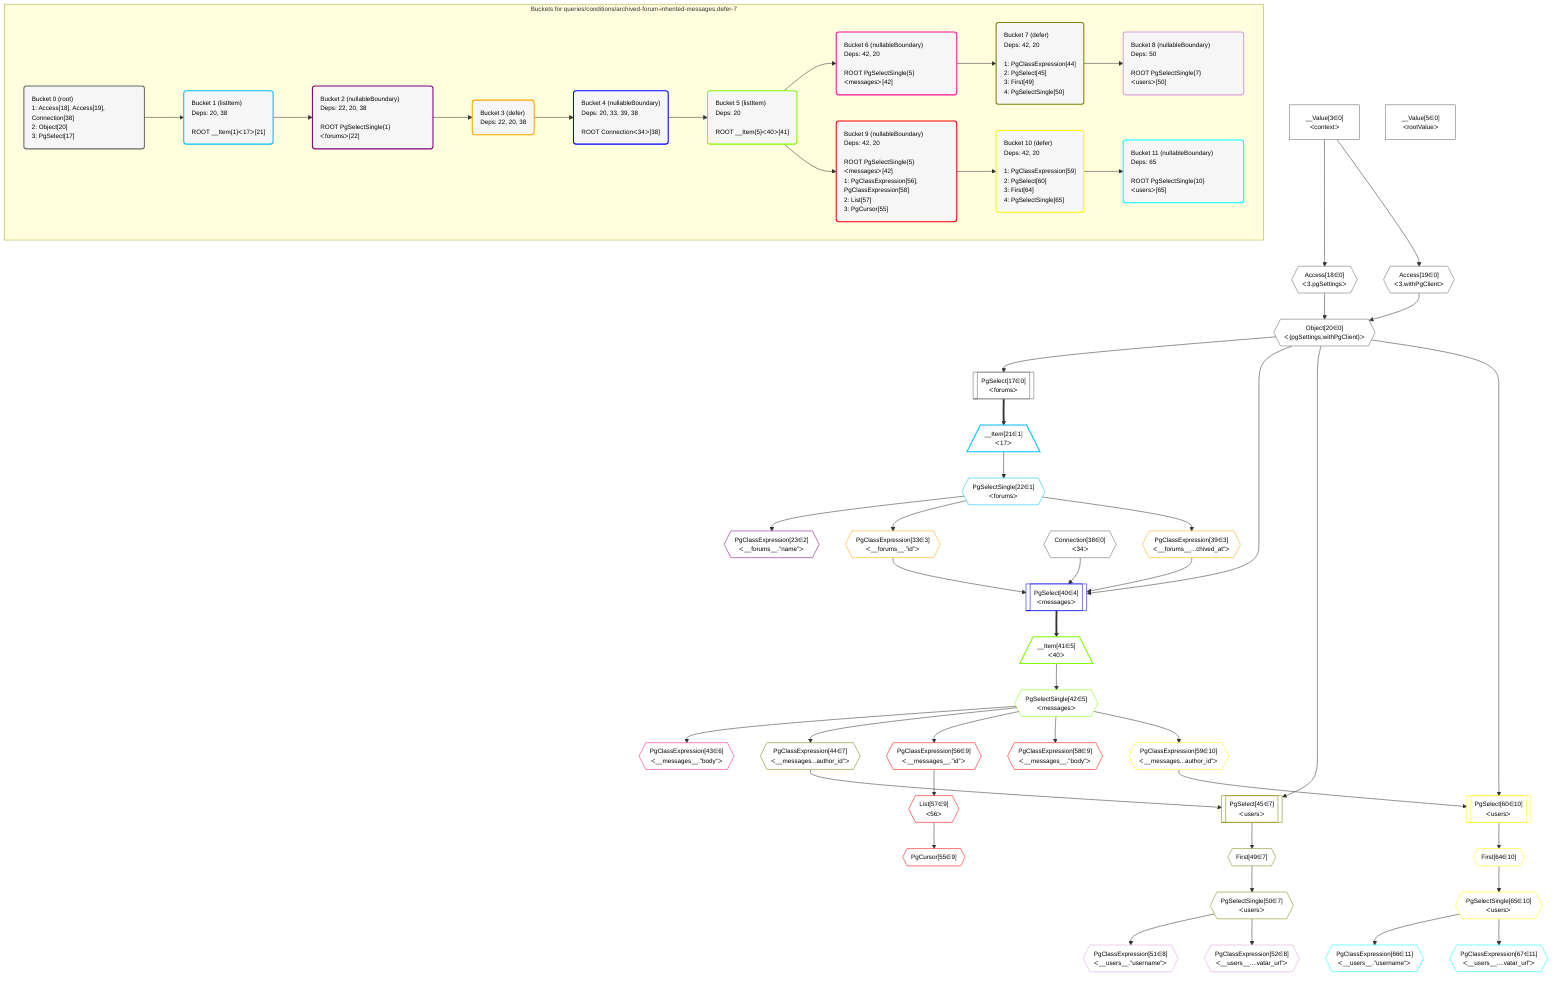 %%{init: {'themeVariables': { 'fontSize': '12px'}}}%%
graph TD
    classDef path fill:#eee,stroke:#000,color:#000
    classDef plan fill:#fff,stroke-width:1px,color:#000
    classDef itemplan fill:#fff,stroke-width:2px,color:#000
    classDef unbatchedplan fill:#dff,stroke-width:1px,color:#000
    classDef sideeffectplan fill:#fcc,stroke-width:2px,color:#000
    classDef bucket fill:#f6f6f6,color:#000,stroke-width:2px,text-align:left


    %% define steps
    __Value3["__Value[3∈0]<br />ᐸcontextᐳ"]:::plan
    __Value5["__Value[5∈0]<br />ᐸrootValueᐳ"]:::plan
    Access18{{"Access[18∈0]<br />ᐸ3.pgSettingsᐳ"}}:::plan
    Access19{{"Access[19∈0]<br />ᐸ3.withPgClientᐳ"}}:::plan
    Object20{{"Object[20∈0]<br />ᐸ{pgSettings,withPgClient}ᐳ"}}:::plan
    PgSelect17[["PgSelect[17∈0]<br />ᐸforumsᐳ"]]:::plan
    __Item21[/"__Item[21∈1]<br />ᐸ17ᐳ"\]:::itemplan
    PgSelectSingle22{{"PgSelectSingle[22∈1]<br />ᐸforumsᐳ"}}:::plan
    PgClassExpression23{{"PgClassExpression[23∈2]<br />ᐸ__forums__.”name”ᐳ"}}:::plan
    PgClassExpression33{{"PgClassExpression[33∈3]<br />ᐸ__forums__.”id”ᐳ"}}:::plan
    Connection38{{"Connection[38∈0]<br />ᐸ34ᐳ"}}:::plan
    PgClassExpression39{{"PgClassExpression[39∈3]<br />ᐸ__forums__...chived_at”ᐳ"}}:::plan
    PgSelect40[["PgSelect[40∈4]<br />ᐸmessagesᐳ"]]:::plan
    __Item41[/"__Item[41∈5]<br />ᐸ40ᐳ"\]:::itemplan
    PgSelectSingle42{{"PgSelectSingle[42∈5]<br />ᐸmessagesᐳ"}}:::plan
    PgClassExpression43{{"PgClassExpression[43∈6]<br />ᐸ__messages__.”body”ᐳ"}}:::plan
    PgClassExpression44{{"PgClassExpression[44∈7]<br />ᐸ__messages...author_id”ᐳ"}}:::plan
    PgSelect45[["PgSelect[45∈7]<br />ᐸusersᐳ"]]:::plan
    First49{{"First[49∈7]"}}:::plan
    PgSelectSingle50{{"PgSelectSingle[50∈7]<br />ᐸusersᐳ"}}:::plan
    PgClassExpression51{{"PgClassExpression[51∈8]<br />ᐸ__users__.”username”ᐳ"}}:::plan
    PgClassExpression52{{"PgClassExpression[52∈8]<br />ᐸ__users__....vatar_url”ᐳ"}}:::plan
    PgClassExpression56{{"PgClassExpression[56∈9]<br />ᐸ__messages__.”id”ᐳ"}}:::plan
    List57{{"List[57∈9]<br />ᐸ56ᐳ"}}:::plan
    PgCursor55{{"PgCursor[55∈9]"}}:::plan
    PgClassExpression58{{"PgClassExpression[58∈9]<br />ᐸ__messages__.”body”ᐳ"}}:::plan
    PgClassExpression59{{"PgClassExpression[59∈10]<br />ᐸ__messages...author_id”ᐳ"}}:::plan
    PgSelect60[["PgSelect[60∈10]<br />ᐸusersᐳ"]]:::plan
    First64{{"First[64∈10]"}}:::plan
    PgSelectSingle65{{"PgSelectSingle[65∈10]<br />ᐸusersᐳ"}}:::plan
    PgClassExpression66{{"PgClassExpression[66∈11]<br />ᐸ__users__.”username”ᐳ"}}:::plan
    PgClassExpression67{{"PgClassExpression[67∈11]<br />ᐸ__users__....vatar_url”ᐳ"}}:::plan

    %% plan dependencies
    __Value3 --> Access18
    __Value3 --> Access19
    Access18 & Access19 --> Object20
    Object20 --> PgSelect17
    PgSelect17 ==> __Item21
    __Item21 --> PgSelectSingle22
    PgSelectSingle22 --> PgClassExpression23
    PgSelectSingle22 --> PgClassExpression33
    PgSelectSingle22 --> PgClassExpression39
    Object20 & PgClassExpression33 & PgClassExpression39 & Connection38 --> PgSelect40
    PgSelect40 ==> __Item41
    __Item41 --> PgSelectSingle42
    PgSelectSingle42 --> PgClassExpression43
    PgSelectSingle42 --> PgClassExpression44
    Object20 & PgClassExpression44 --> PgSelect45
    PgSelect45 --> First49
    First49 --> PgSelectSingle50
    PgSelectSingle50 --> PgClassExpression51
    PgSelectSingle50 --> PgClassExpression52
    PgSelectSingle42 --> PgClassExpression56
    PgClassExpression56 --> List57
    List57 --> PgCursor55
    PgSelectSingle42 --> PgClassExpression58
    PgSelectSingle42 --> PgClassExpression59
    Object20 & PgClassExpression59 --> PgSelect60
    PgSelect60 --> First64
    First64 --> PgSelectSingle65
    PgSelectSingle65 --> PgClassExpression66
    PgSelectSingle65 --> PgClassExpression67

    subgraph "Buckets for queries/conditions/archived-forum-inherited-messages.defer-7"
    Bucket0("Bucket 0 (root)<br />1: Access[18], Access[19], Connection[38]<br />2: Object[20]<br />3: PgSelect[17]"):::bucket
    classDef bucket0 stroke:#696969
    class Bucket0,__Value3,__Value5,PgSelect17,Access18,Access19,Object20,Connection38 bucket0
    Bucket1("Bucket 1 (listItem)<br />Deps: 20, 38<br /><br />ROOT __Item{1}ᐸ17ᐳ[21]"):::bucket
    classDef bucket1 stroke:#00bfff
    class Bucket1,__Item21,PgSelectSingle22 bucket1
    Bucket2("Bucket 2 (nullableBoundary)<br />Deps: 22, 20, 38<br /><br />ROOT PgSelectSingle{1}ᐸforumsᐳ[22]"):::bucket
    classDef bucket2 stroke:#7f007f
    class Bucket2,PgClassExpression23 bucket2
    Bucket3("Bucket 3 (defer)<br />Deps: 22, 20, 38"):::bucket
    classDef bucket3 stroke:#ffa500
    class Bucket3,PgClassExpression33,PgClassExpression39 bucket3
    Bucket4("Bucket 4 (nullableBoundary)<br />Deps: 20, 33, 39, 38<br /><br />ROOT Connectionᐸ34ᐳ[38]"):::bucket
    classDef bucket4 stroke:#0000ff
    class Bucket4,PgSelect40 bucket4
    Bucket5("Bucket 5 (listItem)<br />Deps: 20<br /><br />ROOT __Item{5}ᐸ40ᐳ[41]"):::bucket
    classDef bucket5 stroke:#7fff00
    class Bucket5,__Item41,PgSelectSingle42 bucket5
    Bucket6("Bucket 6 (nullableBoundary)<br />Deps: 42, 20<br /><br />ROOT PgSelectSingle{5}ᐸmessagesᐳ[42]"):::bucket
    classDef bucket6 stroke:#ff1493
    class Bucket6,PgClassExpression43 bucket6
    Bucket7("Bucket 7 (defer)<br />Deps: 42, 20<br /><br />1: PgClassExpression[44]<br />2: PgSelect[45]<br />3: First[49]<br />4: PgSelectSingle[50]"):::bucket
    classDef bucket7 stroke:#808000
    class Bucket7,PgClassExpression44,PgSelect45,First49,PgSelectSingle50 bucket7
    Bucket8("Bucket 8 (nullableBoundary)<br />Deps: 50<br /><br />ROOT PgSelectSingle{7}ᐸusersᐳ[50]"):::bucket
    classDef bucket8 stroke:#dda0dd
    class Bucket8,PgClassExpression51,PgClassExpression52 bucket8
    Bucket9("Bucket 9 (nullableBoundary)<br />Deps: 42, 20<br /><br />ROOT PgSelectSingle{5}ᐸmessagesᐳ[42]<br />1: PgClassExpression[56], PgClassExpression[58]<br />2: List[57]<br />3: PgCursor[55]"):::bucket
    classDef bucket9 stroke:#ff0000
    class Bucket9,PgCursor55,PgClassExpression56,List57,PgClassExpression58 bucket9
    Bucket10("Bucket 10 (defer)<br />Deps: 42, 20<br /><br />1: PgClassExpression[59]<br />2: PgSelect[60]<br />3: First[64]<br />4: PgSelectSingle[65]"):::bucket
    classDef bucket10 stroke:#ffff00
    class Bucket10,PgClassExpression59,PgSelect60,First64,PgSelectSingle65 bucket10
    Bucket11("Bucket 11 (nullableBoundary)<br />Deps: 65<br /><br />ROOT PgSelectSingle{10}ᐸusersᐳ[65]"):::bucket
    classDef bucket11 stroke:#00ffff
    class Bucket11,PgClassExpression66,PgClassExpression67 bucket11
    Bucket0 --> Bucket1
    Bucket1 --> Bucket2
    Bucket2 --> Bucket3
    Bucket3 --> Bucket4
    Bucket4 --> Bucket5
    Bucket5 --> Bucket6 & Bucket9
    Bucket6 --> Bucket7
    Bucket7 --> Bucket8
    Bucket9 --> Bucket10
    Bucket10 --> Bucket11
    end